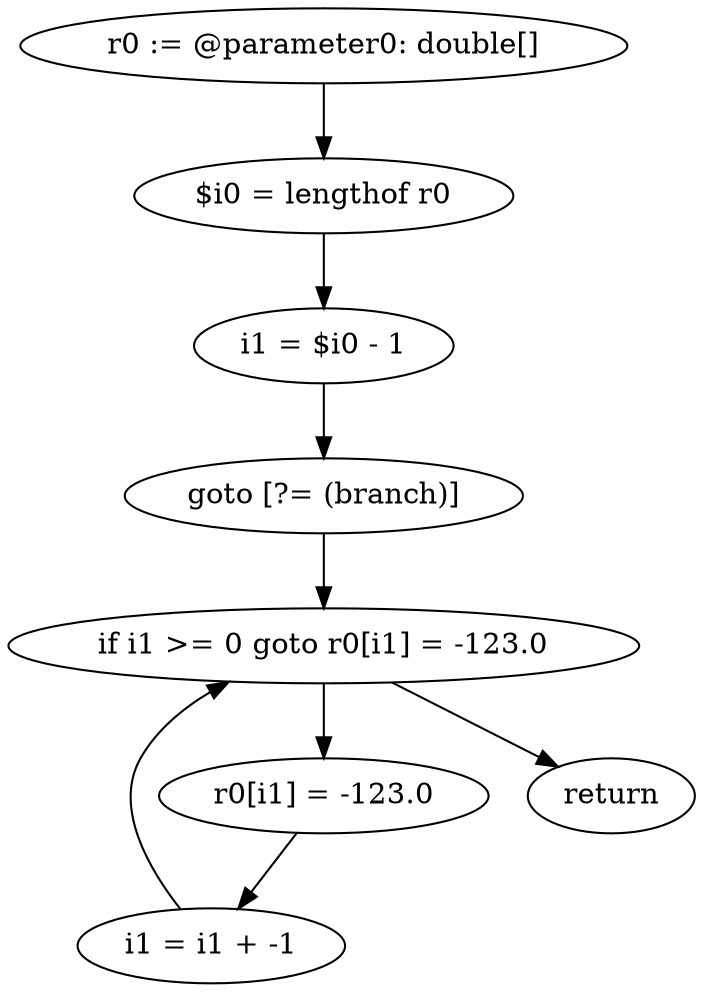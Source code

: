 digraph "unitGraph" {
    "r0 := @parameter0: double[]"
    "$i0 = lengthof r0"
    "i1 = $i0 - 1"
    "goto [?= (branch)]"
    "r0[i1] = -123.0"
    "i1 = i1 + -1"
    "if i1 >= 0 goto r0[i1] = -123.0"
    "return"
    "r0 := @parameter0: double[]"->"$i0 = lengthof r0";
    "$i0 = lengthof r0"->"i1 = $i0 - 1";
    "i1 = $i0 - 1"->"goto [?= (branch)]";
    "goto [?= (branch)]"->"if i1 >= 0 goto r0[i1] = -123.0";
    "r0[i1] = -123.0"->"i1 = i1 + -1";
    "i1 = i1 + -1"->"if i1 >= 0 goto r0[i1] = -123.0";
    "if i1 >= 0 goto r0[i1] = -123.0"->"return";
    "if i1 >= 0 goto r0[i1] = -123.0"->"r0[i1] = -123.0";
}
